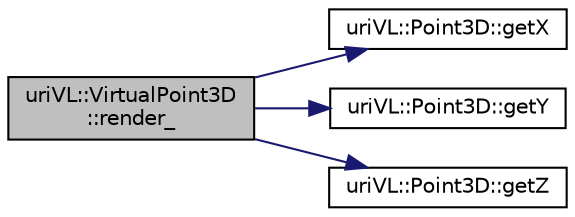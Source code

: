 digraph "uriVL::VirtualPoint3D::render_"
{
  edge [fontname="Helvetica",fontsize="10",labelfontname="Helvetica",labelfontsize="10"];
  node [fontname="Helvetica",fontsize="10",shape=record];
  rankdir="LR";
  Node1 [label="uriVL::VirtualPoint3D\l::render_",height=0.2,width=0.4,color="black", fillcolor="grey75", style="filled", fontcolor="black"];
  Node1 -> Node2 [color="midnightblue",fontsize="10",style="solid",fontname="Helvetica"];
  Node2 [label="uriVL::Point3D::getX",height=0.2,width=0.4,color="black", fillcolor="white", style="filled",URL="$classuriVL_1_1Point3D.html#a86d8c18c5e86916e502847c38ff18f4c",tooltip="Returns the point&#39;s X coordinate. "];
  Node1 -> Node3 [color="midnightblue",fontsize="10",style="solid",fontname="Helvetica"];
  Node3 [label="uriVL::Point3D::getY",height=0.2,width=0.4,color="black", fillcolor="white", style="filled",URL="$classuriVL_1_1Point3D.html#a16b67d11dd34673fd73162154e2f2324",tooltip="Returns the point&#39;s Y coordinate. "];
  Node1 -> Node4 [color="midnightblue",fontsize="10",style="solid",fontname="Helvetica"];
  Node4 [label="uriVL::Point3D::getZ",height=0.2,width=0.4,color="black", fillcolor="white", style="filled",URL="$classuriVL_1_1Point3D.html#a2f56ddc6725a976dfbe95a629f25dafe",tooltip="Returns the point&#39;s Z coordinate. "];
}
